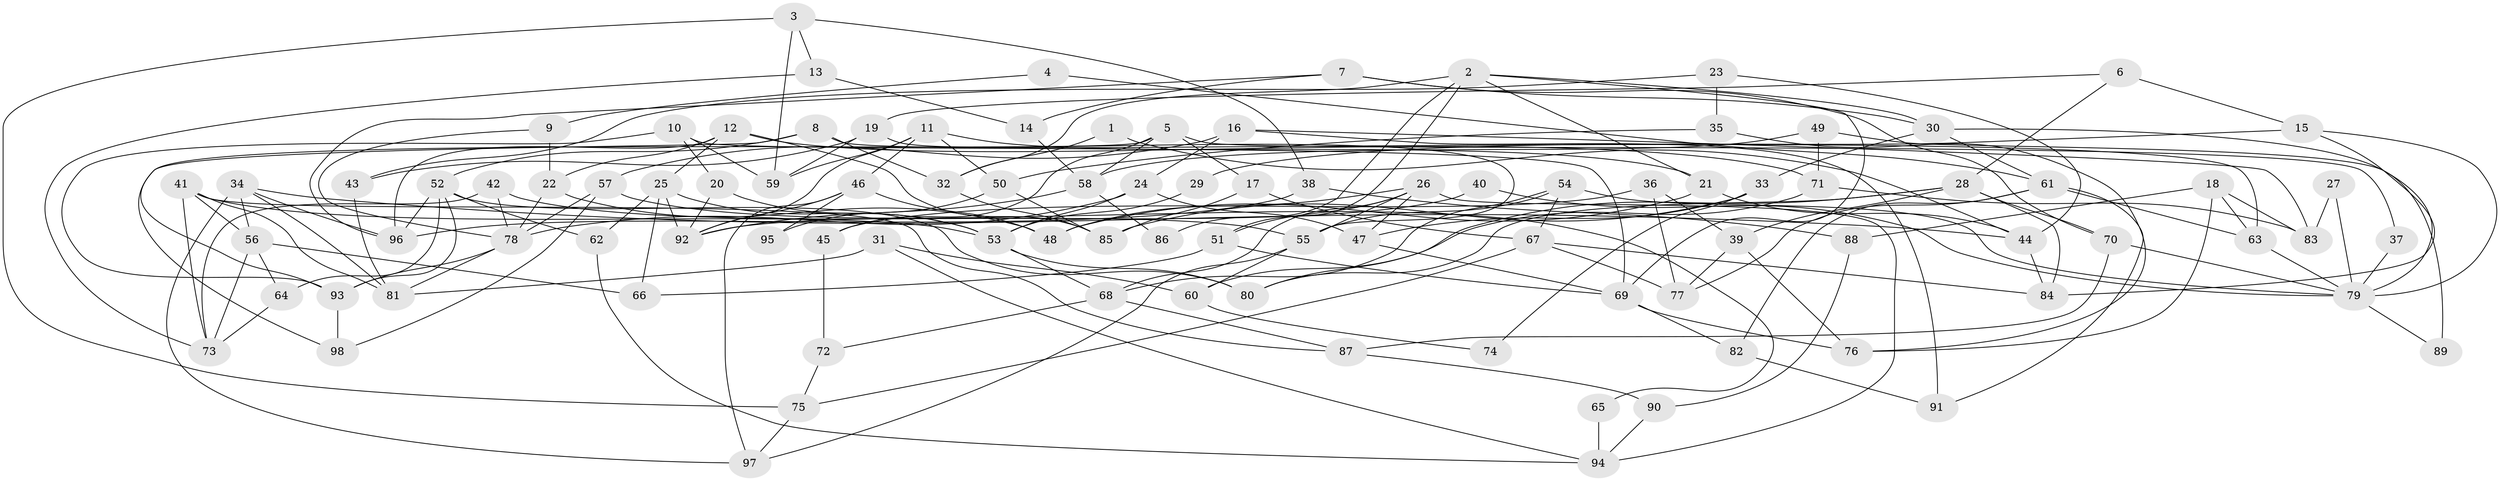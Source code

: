 // Generated by graph-tools (version 1.1) at 2025/14/03/09/25 04:14:58]
// undirected, 98 vertices, 196 edges
graph export_dot {
graph [start="1"]
  node [color=gray90,style=filled];
  1;
  2;
  3;
  4;
  5;
  6;
  7;
  8;
  9;
  10;
  11;
  12;
  13;
  14;
  15;
  16;
  17;
  18;
  19;
  20;
  21;
  22;
  23;
  24;
  25;
  26;
  27;
  28;
  29;
  30;
  31;
  32;
  33;
  34;
  35;
  36;
  37;
  38;
  39;
  40;
  41;
  42;
  43;
  44;
  45;
  46;
  47;
  48;
  49;
  50;
  51;
  52;
  53;
  54;
  55;
  56;
  57;
  58;
  59;
  60;
  61;
  62;
  63;
  64;
  65;
  66;
  67;
  68;
  69;
  70;
  71;
  72;
  73;
  74;
  75;
  76;
  77;
  78;
  79;
  80;
  81;
  82;
  83;
  84;
  85;
  86;
  87;
  88;
  89;
  90;
  91;
  92;
  93;
  94;
  95;
  96;
  97;
  98;
  1 -- 32;
  1 -- 44;
  2 -- 51;
  2 -- 69;
  2 -- 21;
  2 -- 30;
  2 -- 32;
  2 -- 86;
  3 -- 75;
  3 -- 38;
  3 -- 13;
  3 -- 59;
  4 -- 61;
  4 -- 9;
  5 -- 45;
  5 -- 98;
  5 -- 17;
  5 -- 37;
  5 -- 58;
  6 -- 19;
  6 -- 28;
  6 -- 15;
  7 -- 14;
  7 -- 96;
  7 -- 30;
  7 -- 70;
  8 -- 52;
  8 -- 93;
  8 -- 32;
  8 -- 63;
  9 -- 78;
  9 -- 22;
  10 -- 93;
  10 -- 59;
  10 -- 20;
  10 -- 69;
  11 -- 92;
  11 -- 50;
  11 -- 21;
  11 -- 46;
  11 -- 59;
  12 -- 85;
  12 -- 25;
  12 -- 22;
  12 -- 71;
  12 -- 96;
  13 -- 73;
  13 -- 14;
  14 -- 58;
  15 -- 79;
  15 -- 29;
  15 -- 84;
  16 -- 24;
  16 -- 91;
  16 -- 57;
  16 -- 83;
  17 -- 85;
  17 -- 67;
  18 -- 63;
  18 -- 83;
  18 -- 76;
  18 -- 88;
  19 -- 55;
  19 -- 59;
  19 -- 43;
  20 -- 53;
  20 -- 92;
  21 -- 44;
  21 -- 48;
  22 -- 48;
  22 -- 78;
  23 -- 44;
  23 -- 43;
  23 -- 35;
  24 -- 47;
  24 -- 53;
  24 -- 78;
  25 -- 53;
  25 -- 92;
  25 -- 62;
  25 -- 66;
  26 -- 55;
  26 -- 68;
  26 -- 47;
  26 -- 48;
  26 -- 51;
  26 -- 94;
  27 -- 83;
  27 -- 79;
  28 -- 70;
  28 -- 84;
  28 -- 39;
  28 -- 60;
  28 -- 80;
  29 -- 53;
  30 -- 33;
  30 -- 61;
  30 -- 79;
  31 -- 60;
  31 -- 94;
  31 -- 81;
  32 -- 85;
  33 -- 47;
  33 -- 74;
  33 -- 85;
  34 -- 44;
  34 -- 81;
  34 -- 56;
  34 -- 96;
  34 -- 97;
  35 -- 76;
  35 -- 50;
  36 -- 77;
  36 -- 39;
  36 -- 45;
  37 -- 79;
  38 -- 96;
  38 -- 88;
  39 -- 76;
  39 -- 77;
  40 -- 92;
  40 -- 79;
  41 -- 56;
  41 -- 81;
  41 -- 53;
  41 -- 73;
  41 -- 87;
  42 -- 73;
  42 -- 78;
  42 -- 55;
  43 -- 81;
  44 -- 84;
  45 -- 72;
  46 -- 48;
  46 -- 92;
  46 -- 95;
  46 -- 97;
  47 -- 69;
  49 -- 58;
  49 -- 71;
  49 -- 89;
  50 -- 85;
  50 -- 95;
  51 -- 66;
  51 -- 69;
  52 -- 80;
  52 -- 96;
  52 -- 62;
  52 -- 64;
  52 -- 93;
  53 -- 68;
  53 -- 80;
  54 -- 55;
  54 -- 79;
  54 -- 67;
  54 -- 68;
  55 -- 97;
  55 -- 60;
  56 -- 73;
  56 -- 64;
  56 -- 66;
  57 -- 78;
  57 -- 65;
  57 -- 98;
  58 -- 92;
  58 -- 86;
  60 -- 74;
  61 -- 77;
  61 -- 63;
  61 -- 82;
  61 -- 91;
  62 -- 94;
  63 -- 79;
  64 -- 73;
  65 -- 94;
  67 -- 75;
  67 -- 77;
  67 -- 84;
  68 -- 87;
  68 -- 72;
  69 -- 76;
  69 -- 82;
  70 -- 79;
  70 -- 87;
  71 -- 80;
  71 -- 83;
  72 -- 75;
  75 -- 97;
  78 -- 81;
  78 -- 93;
  79 -- 89;
  82 -- 91;
  87 -- 90;
  88 -- 90;
  90 -- 94;
  93 -- 98;
}
